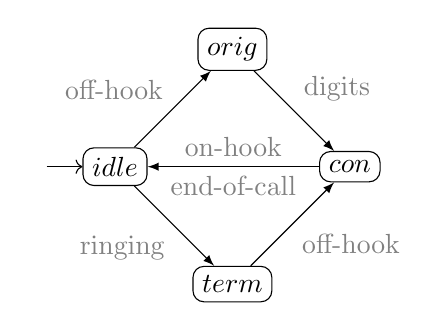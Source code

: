 \begin{tikzpicture}[
state/.style={draw,rounded corners,node distance=60},
initial state/.style={state, initial, initial text=,},
arrow/.style={draw,->,>=latex},
label/.style={black!50},
]
\node[initial state] (idle) at (0,0) {$idle$};
\node[state,above right of = idle] (orig) {$orig$};
\node[state,below right of = idle] (term) {$term$};
\node[state,below right of = orig] (con) {$con$};

\path[arrow]
(idle) edge node[above left,label] {off-hook} (orig)
(idle) edge node[below left,label] {ringing}(term)
(orig) edge node[above right,label] {digits}(con)
(term) edge node[below right,label] {off-hook} (con)
(con)  edge node[above,label] {on-hook} node [below,label] {end-of-call} (idle)
;

\end{tikzpicture}